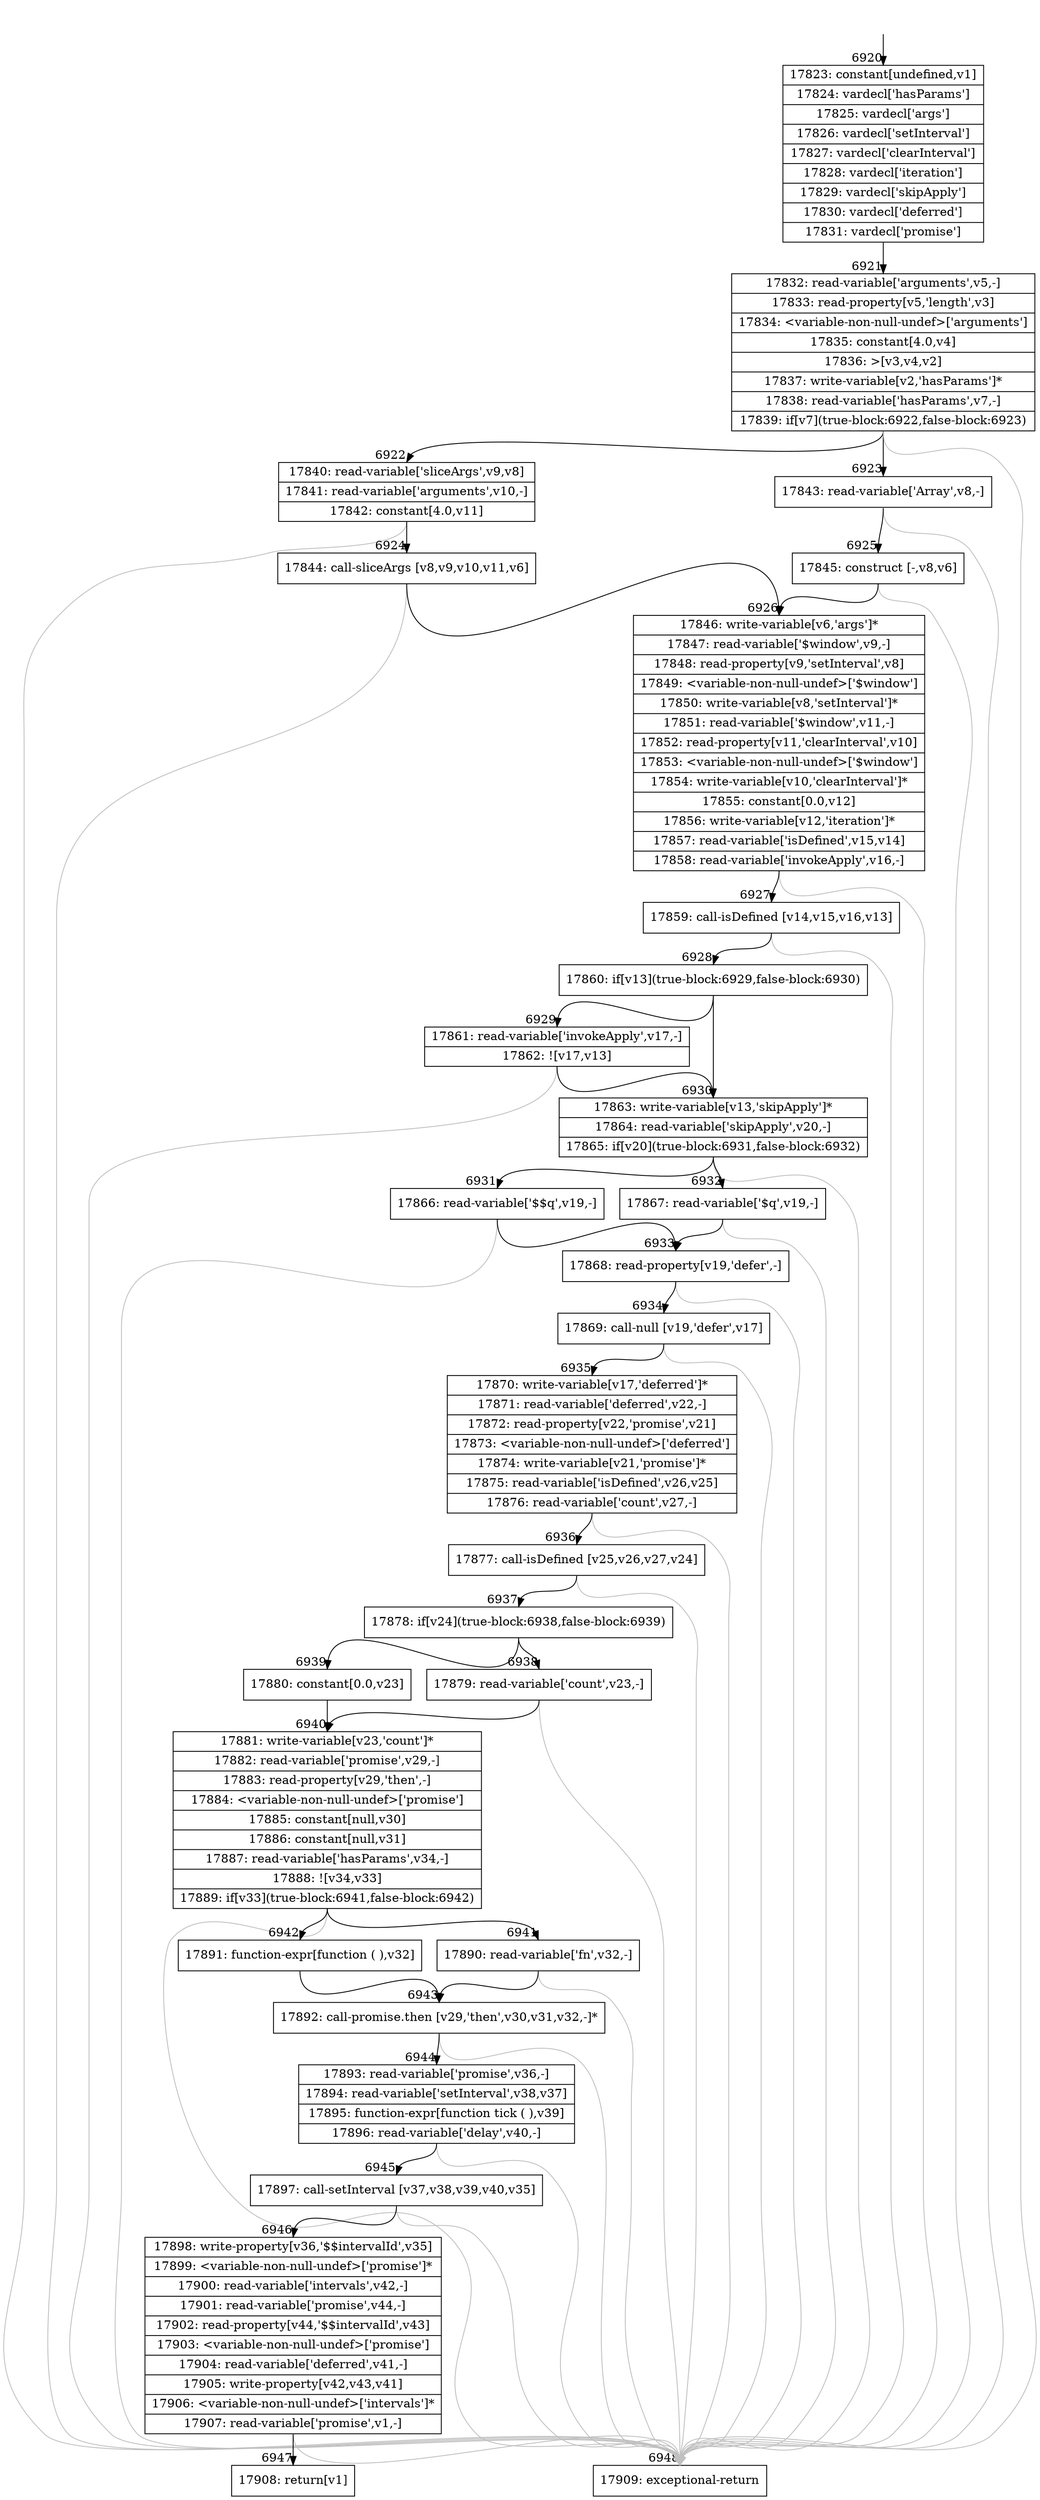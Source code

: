 digraph {
rankdir="TD"
BB_entry520[shape=none,label=""];
BB_entry520 -> BB6920 [tailport=s, headport=n, headlabel="    6920"]
BB6920 [shape=record label="{17823: constant[undefined,v1]|17824: vardecl['hasParams']|17825: vardecl['args']|17826: vardecl['setInterval']|17827: vardecl['clearInterval']|17828: vardecl['iteration']|17829: vardecl['skipApply']|17830: vardecl['deferred']|17831: vardecl['promise']}" ] 
BB6920 -> BB6921 [tailport=s, headport=n, headlabel="      6921"]
BB6921 [shape=record label="{17832: read-variable['arguments',v5,-]|17833: read-property[v5,'length',v3]|17834: \<variable-non-null-undef\>['arguments']|17835: constant[4.0,v4]|17836: \>[v3,v4,v2]|17837: write-variable[v2,'hasParams']*|17838: read-variable['hasParams',v7,-]|17839: if[v7](true-block:6922,false-block:6923)}" ] 
BB6921 -> BB6922 [tailport=s, headport=n, headlabel="      6922"]
BB6921 -> BB6923 [tailport=s, headport=n, headlabel="      6923"]
BB6921 -> BB6948 [tailport=s, headport=n, color=gray, headlabel="      6948"]
BB6922 [shape=record label="{17840: read-variable['sliceArgs',v9,v8]|17841: read-variable['arguments',v10,-]|17842: constant[4.0,v11]}" ] 
BB6922 -> BB6924 [tailport=s, headport=n, headlabel="      6924"]
BB6922 -> BB6948 [tailport=s, headport=n, color=gray]
BB6923 [shape=record label="{17843: read-variable['Array',v8,-]}" ] 
BB6923 -> BB6925 [tailport=s, headport=n, headlabel="      6925"]
BB6923 -> BB6948 [tailport=s, headport=n, color=gray]
BB6924 [shape=record label="{17844: call-sliceArgs [v8,v9,v10,v11,v6]}" ] 
BB6924 -> BB6926 [tailport=s, headport=n, headlabel="      6926"]
BB6924 -> BB6948 [tailport=s, headport=n, color=gray]
BB6925 [shape=record label="{17845: construct [-,v8,v6]}" ] 
BB6925 -> BB6926 [tailport=s, headport=n]
BB6925 -> BB6948 [tailport=s, headport=n, color=gray]
BB6926 [shape=record label="{17846: write-variable[v6,'args']*|17847: read-variable['$window',v9,-]|17848: read-property[v9,'setInterval',v8]|17849: \<variable-non-null-undef\>['$window']|17850: write-variable[v8,'setInterval']*|17851: read-variable['$window',v11,-]|17852: read-property[v11,'clearInterval',v10]|17853: \<variable-non-null-undef\>['$window']|17854: write-variable[v10,'clearInterval']*|17855: constant[0.0,v12]|17856: write-variable[v12,'iteration']*|17857: read-variable['isDefined',v15,v14]|17858: read-variable['invokeApply',v16,-]}" ] 
BB6926 -> BB6927 [tailport=s, headport=n, headlabel="      6927"]
BB6926 -> BB6948 [tailport=s, headport=n, color=gray]
BB6927 [shape=record label="{17859: call-isDefined [v14,v15,v16,v13]}" ] 
BB6927 -> BB6928 [tailport=s, headport=n, headlabel="      6928"]
BB6927 -> BB6948 [tailport=s, headport=n, color=gray]
BB6928 [shape=record label="{17860: if[v13](true-block:6929,false-block:6930)}" ] 
BB6928 -> BB6930 [tailport=s, headport=n, headlabel="      6930"]
BB6928 -> BB6929 [tailport=s, headport=n, headlabel="      6929"]
BB6929 [shape=record label="{17861: read-variable['invokeApply',v17,-]|17862: ![v17,v13]}" ] 
BB6929 -> BB6930 [tailport=s, headport=n]
BB6929 -> BB6948 [tailport=s, headport=n, color=gray]
BB6930 [shape=record label="{17863: write-variable[v13,'skipApply']*|17864: read-variable['skipApply',v20,-]|17865: if[v20](true-block:6931,false-block:6932)}" ] 
BB6930 -> BB6931 [tailport=s, headport=n, headlabel="      6931"]
BB6930 -> BB6932 [tailport=s, headport=n, headlabel="      6932"]
BB6930 -> BB6948 [tailport=s, headport=n, color=gray]
BB6931 [shape=record label="{17866: read-variable['$$q',v19,-]}" ] 
BB6931 -> BB6933 [tailport=s, headport=n, headlabel="      6933"]
BB6931 -> BB6948 [tailport=s, headport=n, color=gray]
BB6932 [shape=record label="{17867: read-variable['$q',v19,-]}" ] 
BB6932 -> BB6933 [tailport=s, headport=n]
BB6932 -> BB6948 [tailport=s, headport=n, color=gray]
BB6933 [shape=record label="{17868: read-property[v19,'defer',-]}" ] 
BB6933 -> BB6934 [tailport=s, headport=n, headlabel="      6934"]
BB6933 -> BB6948 [tailport=s, headport=n, color=gray]
BB6934 [shape=record label="{17869: call-null [v19,'defer',v17]}" ] 
BB6934 -> BB6935 [tailport=s, headport=n, headlabel="      6935"]
BB6934 -> BB6948 [tailport=s, headport=n, color=gray]
BB6935 [shape=record label="{17870: write-variable[v17,'deferred']*|17871: read-variable['deferred',v22,-]|17872: read-property[v22,'promise',v21]|17873: \<variable-non-null-undef\>['deferred']|17874: write-variable[v21,'promise']*|17875: read-variable['isDefined',v26,v25]|17876: read-variable['count',v27,-]}" ] 
BB6935 -> BB6936 [tailport=s, headport=n, headlabel="      6936"]
BB6935 -> BB6948 [tailport=s, headport=n, color=gray]
BB6936 [shape=record label="{17877: call-isDefined [v25,v26,v27,v24]}" ] 
BB6936 -> BB6937 [tailport=s, headport=n, headlabel="      6937"]
BB6936 -> BB6948 [tailport=s, headport=n, color=gray]
BB6937 [shape=record label="{17878: if[v24](true-block:6938,false-block:6939)}" ] 
BB6937 -> BB6938 [tailport=s, headport=n, headlabel="      6938"]
BB6937 -> BB6939 [tailport=s, headport=n, headlabel="      6939"]
BB6938 [shape=record label="{17879: read-variable['count',v23,-]}" ] 
BB6938 -> BB6940 [tailport=s, headport=n, headlabel="      6940"]
BB6938 -> BB6948 [tailport=s, headport=n, color=gray]
BB6939 [shape=record label="{17880: constant[0.0,v23]}" ] 
BB6939 -> BB6940 [tailport=s, headport=n]
BB6940 [shape=record label="{17881: write-variable[v23,'count']*|17882: read-variable['promise',v29,-]|17883: read-property[v29,'then',-]|17884: \<variable-non-null-undef\>['promise']|17885: constant[null,v30]|17886: constant[null,v31]|17887: read-variable['hasParams',v34,-]|17888: ![v34,v33]|17889: if[v33](true-block:6941,false-block:6942)}" ] 
BB6940 -> BB6941 [tailport=s, headport=n, headlabel="      6941"]
BB6940 -> BB6942 [tailport=s, headport=n, headlabel="      6942"]
BB6940 -> BB6948 [tailport=s, headport=n, color=gray]
BB6941 [shape=record label="{17890: read-variable['fn',v32,-]}" ] 
BB6941 -> BB6943 [tailport=s, headport=n, headlabel="      6943"]
BB6941 -> BB6948 [tailport=s, headport=n, color=gray]
BB6942 [shape=record label="{17891: function-expr[function ( ),v32]}" ] 
BB6942 -> BB6943 [tailport=s, headport=n]
BB6943 [shape=record label="{17892: call-promise.then [v29,'then',v30,v31,v32,-]*}" ] 
BB6943 -> BB6944 [tailport=s, headport=n, headlabel="      6944"]
BB6943 -> BB6948 [tailport=s, headport=n, color=gray]
BB6944 [shape=record label="{17893: read-variable['promise',v36,-]|17894: read-variable['setInterval',v38,v37]|17895: function-expr[function tick ( ),v39]|17896: read-variable['delay',v40,-]}" ] 
BB6944 -> BB6945 [tailport=s, headport=n, headlabel="      6945"]
BB6944 -> BB6948 [tailport=s, headport=n, color=gray]
BB6945 [shape=record label="{17897: call-setInterval [v37,v38,v39,v40,v35]}" ] 
BB6945 -> BB6946 [tailport=s, headport=n, headlabel="      6946"]
BB6945 -> BB6948 [tailport=s, headport=n, color=gray]
BB6946 [shape=record label="{17898: write-property[v36,'$$intervalId',v35]|17899: \<variable-non-null-undef\>['promise']*|17900: read-variable['intervals',v42,-]|17901: read-variable['promise',v44,-]|17902: read-property[v44,'$$intervalId',v43]|17903: \<variable-non-null-undef\>['promise']|17904: read-variable['deferred',v41,-]|17905: write-property[v42,v43,v41]|17906: \<variable-non-null-undef\>['intervals']*|17907: read-variable['promise',v1,-]}" ] 
BB6946 -> BB6947 [tailport=s, headport=n, headlabel="      6947"]
BB6946 -> BB6948 [tailport=s, headport=n, color=gray]
BB6947 [shape=record label="{17908: return[v1]}" ] 
BB6948 [shape=record label="{17909: exceptional-return}" ] 
//#$~ 11092
}

